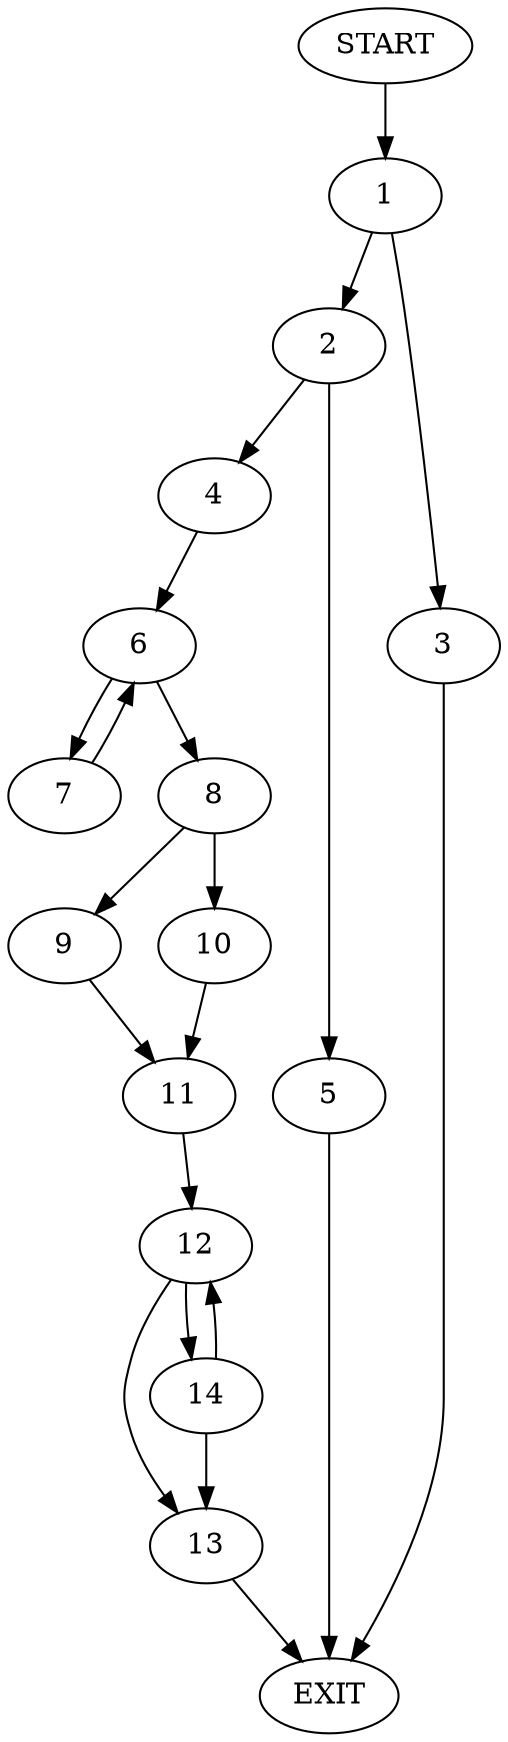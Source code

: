 digraph {
0 [label="START"]
15 [label="EXIT"]
0 -> 1
1 -> 2
1 -> 3
2 -> 4
2 -> 5
3 -> 15
4 -> 6
5 -> 15
6 -> 7
6 -> 8
8 -> 9
8 -> 10
7 -> 6
9 -> 11
10 -> 11
11 -> 12
12 -> 13
12 -> 14
13 -> 15
14 -> 12
14 -> 13
}
